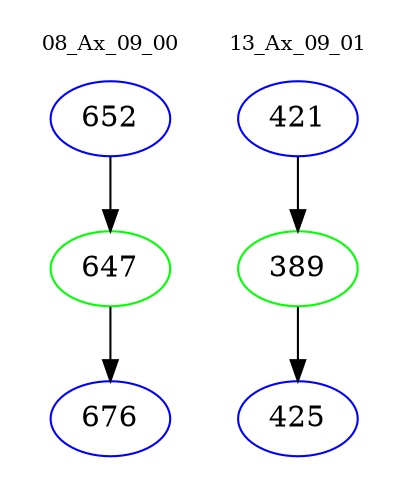 digraph{
subgraph cluster_0 {
color = white
label = "08_Ax_09_00";
fontsize=10;
T0_652 [label="652", color="blue"]
T0_652 -> T0_647 [color="black"]
T0_647 [label="647", color="green"]
T0_647 -> T0_676 [color="black"]
T0_676 [label="676", color="blue"]
}
subgraph cluster_1 {
color = white
label = "13_Ax_09_01";
fontsize=10;
T1_421 [label="421", color="blue"]
T1_421 -> T1_389 [color="black"]
T1_389 [label="389", color="green"]
T1_389 -> T1_425 [color="black"]
T1_425 [label="425", color="blue"]
}
}
